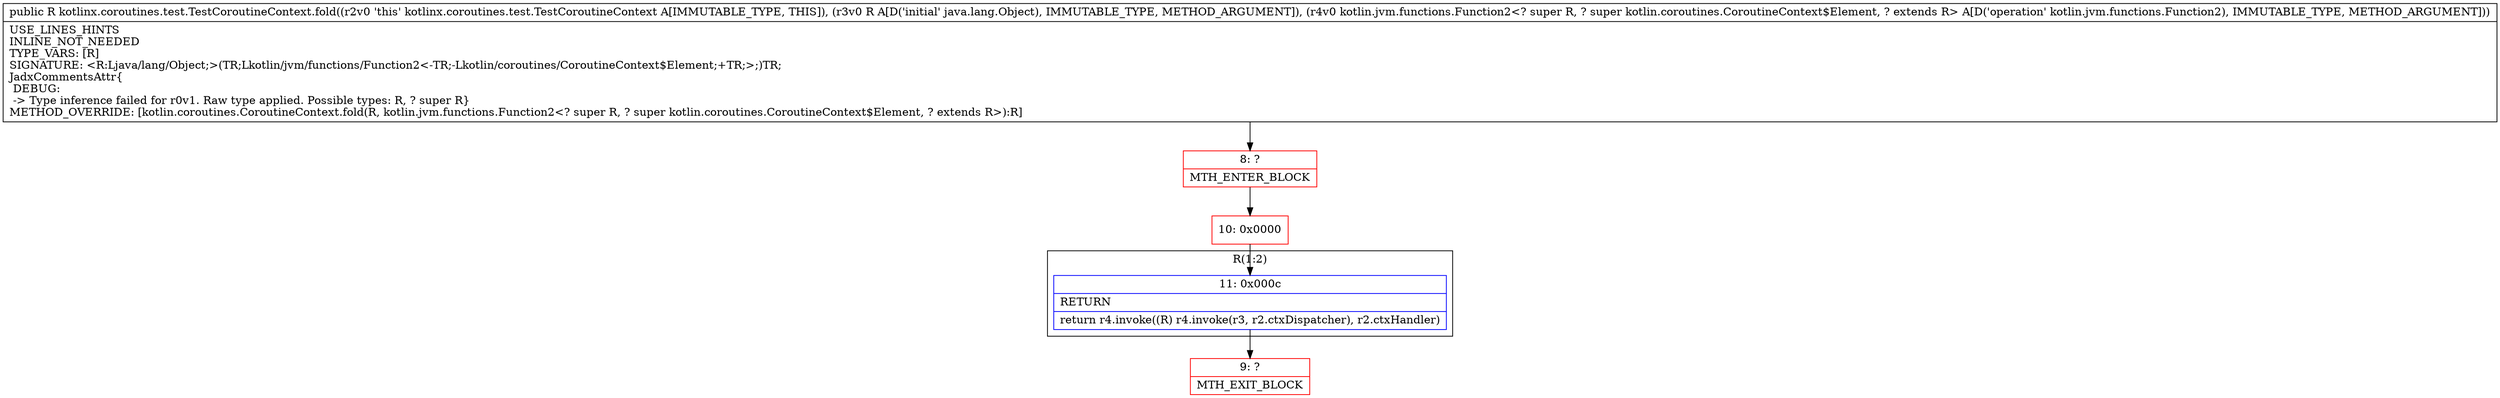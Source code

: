 digraph "CFG forkotlinx.coroutines.test.TestCoroutineContext.fold(Ljava\/lang\/Object;Lkotlin\/jvm\/functions\/Function2;)Ljava\/lang\/Object;" {
subgraph cluster_Region_1767586160 {
label = "R(1:2)";
node [shape=record,color=blue];
Node_11 [shape=record,label="{11\:\ 0x000c|RETURN\l|return r4.invoke((R) r4.invoke(r3, r2.ctxDispatcher), r2.ctxHandler)\l}"];
}
Node_8 [shape=record,color=red,label="{8\:\ ?|MTH_ENTER_BLOCK\l}"];
Node_10 [shape=record,color=red,label="{10\:\ 0x0000}"];
Node_9 [shape=record,color=red,label="{9\:\ ?|MTH_EXIT_BLOCK\l}"];
MethodNode[shape=record,label="{public R kotlinx.coroutines.test.TestCoroutineContext.fold((r2v0 'this' kotlinx.coroutines.test.TestCoroutineContext A[IMMUTABLE_TYPE, THIS]), (r3v0 R A[D('initial' java.lang.Object), IMMUTABLE_TYPE, METHOD_ARGUMENT]), (r4v0 kotlin.jvm.functions.Function2\<? super R, ? super kotlin.coroutines.CoroutineContext$Element, ? extends R\> A[D('operation' kotlin.jvm.functions.Function2), IMMUTABLE_TYPE, METHOD_ARGUMENT]))  | USE_LINES_HINTS\lINLINE_NOT_NEEDED\lTYPE_VARS: [R]\lSIGNATURE: \<R:Ljava\/lang\/Object;\>(TR;Lkotlin\/jvm\/functions\/Function2\<\-TR;\-Lkotlin\/coroutines\/CoroutineContext$Element;+TR;\>;)TR;\lJadxCommentsAttr\{\l DEBUG: \l \-\> Type inference failed for r0v1. Raw type applied. Possible types: R, ? super R\}\lMETHOD_OVERRIDE: [kotlin.coroutines.CoroutineContext.fold(R, kotlin.jvm.functions.Function2\<? super R, ? super kotlin.coroutines.CoroutineContext$Element, ? extends R\>):R]\l}"];
MethodNode -> Node_8;Node_11 -> Node_9;
Node_8 -> Node_10;
Node_10 -> Node_11;
}

